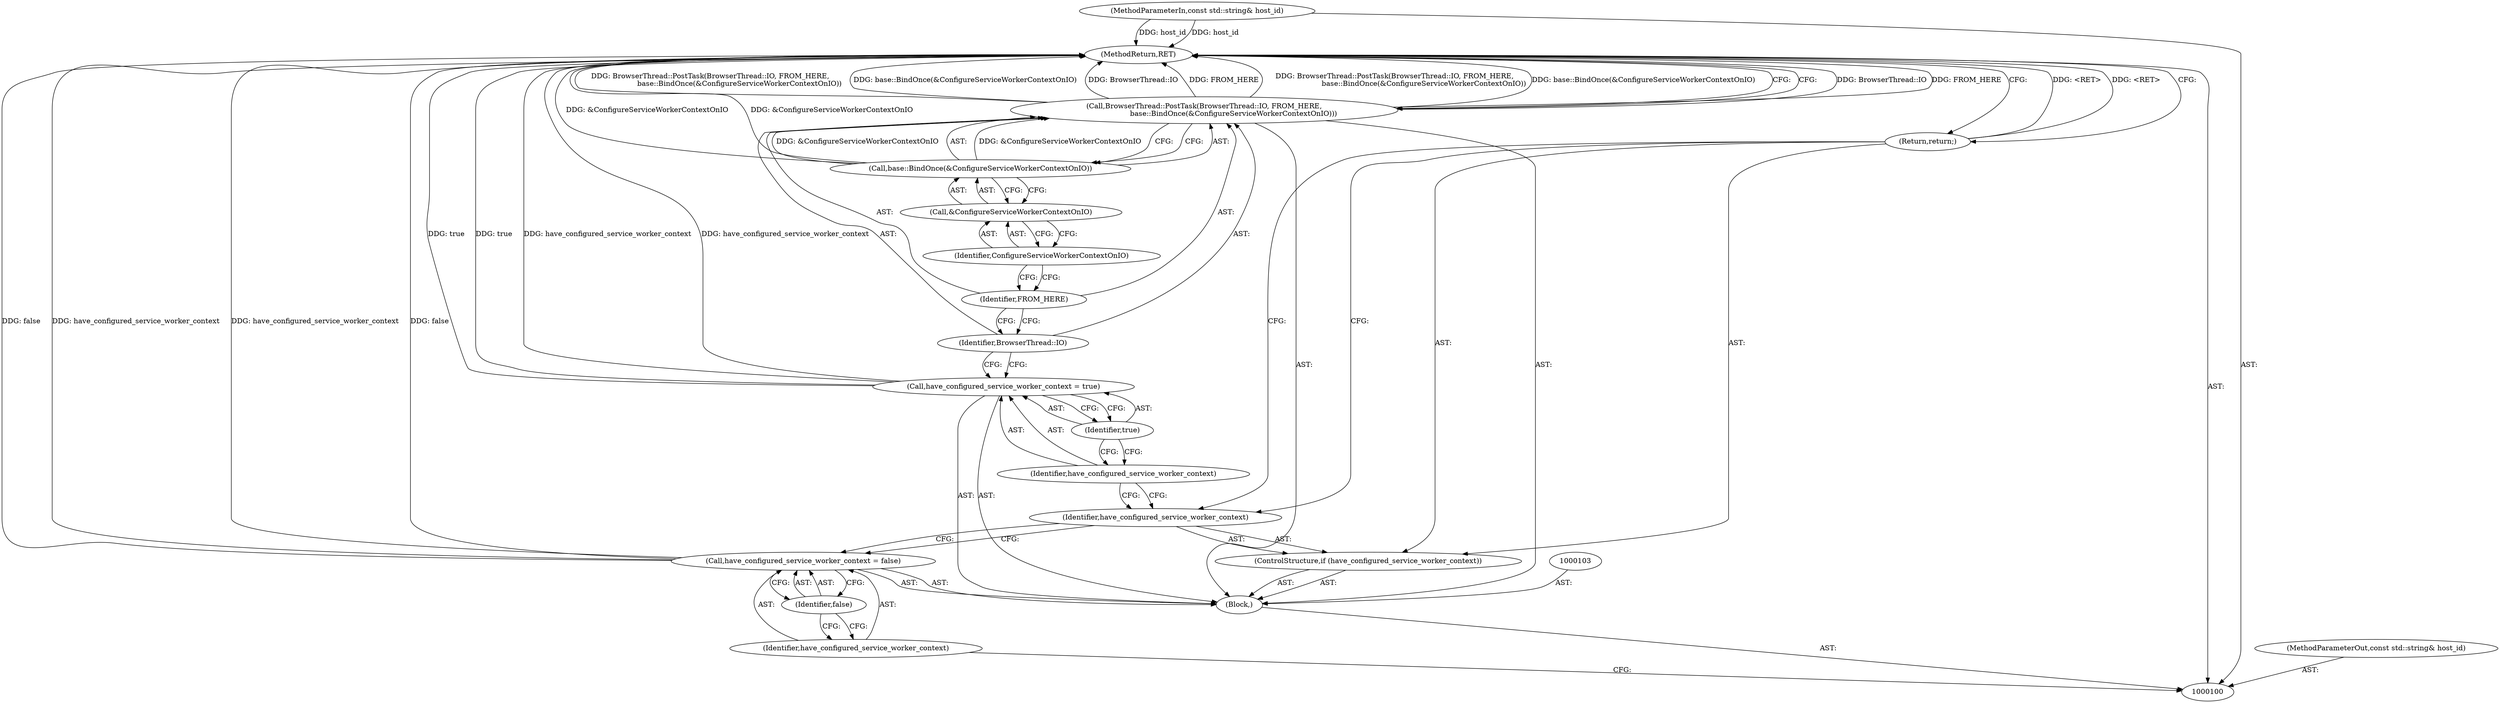 digraph "1_Chrome_3c8e4852477d5b1e2da877808c998dc57db9460f_18" {
"1000119" [label="(MethodReturn,RET)"];
"1000101" [label="(MethodParameterIn,const std::string& host_id)"];
"1000145" [label="(MethodParameterOut,const std::string& host_id)"];
"1000104" [label="(Call,have_configured_service_worker_context = false)"];
"1000105" [label="(Identifier,have_configured_service_worker_context)"];
"1000106" [label="(Identifier,false)"];
"1000107" [label="(ControlStructure,if (have_configured_service_worker_context))"];
"1000108" [label="(Identifier,have_configured_service_worker_context)"];
"1000109" [label="(Return,return;)"];
"1000110" [label="(Call,have_configured_service_worker_context = true)"];
"1000111" [label="(Identifier,have_configured_service_worker_context)"];
"1000112" [label="(Identifier,true)"];
"1000113" [label="(Call,BrowserThread::PostTask(BrowserThread::IO, FROM_HERE,\n                          base::BindOnce(&ConfigureServiceWorkerContextOnIO)))"];
"1000114" [label="(Identifier,BrowserThread::IO)"];
"1000115" [label="(Identifier,FROM_HERE)"];
"1000116" [label="(Call,base::BindOnce(&ConfigureServiceWorkerContextOnIO))"];
"1000117" [label="(Call,&ConfigureServiceWorkerContextOnIO)"];
"1000118" [label="(Identifier,ConfigureServiceWorkerContextOnIO)"];
"1000102" [label="(Block,)"];
"1000119" -> "1000100"  [label="AST: "];
"1000119" -> "1000109"  [label="CFG: "];
"1000119" -> "1000113"  [label="CFG: "];
"1000116" -> "1000119"  [label="DDG: &ConfigureServiceWorkerContextOnIO"];
"1000104" -> "1000119"  [label="DDG: have_configured_service_worker_context"];
"1000104" -> "1000119"  [label="DDG: false"];
"1000113" -> "1000119"  [label="DDG: BrowserThread::IO"];
"1000113" -> "1000119"  [label="DDG: FROM_HERE"];
"1000113" -> "1000119"  [label="DDG: BrowserThread::PostTask(BrowserThread::IO, FROM_HERE,\n                          base::BindOnce(&ConfigureServiceWorkerContextOnIO))"];
"1000113" -> "1000119"  [label="DDG: base::BindOnce(&ConfigureServiceWorkerContextOnIO)"];
"1000110" -> "1000119"  [label="DDG: true"];
"1000110" -> "1000119"  [label="DDG: have_configured_service_worker_context"];
"1000101" -> "1000119"  [label="DDG: host_id"];
"1000109" -> "1000119"  [label="DDG: <RET>"];
"1000101" -> "1000100"  [label="AST: "];
"1000101" -> "1000119"  [label="DDG: host_id"];
"1000145" -> "1000100"  [label="AST: "];
"1000104" -> "1000102"  [label="AST: "];
"1000104" -> "1000106"  [label="CFG: "];
"1000105" -> "1000104"  [label="AST: "];
"1000106" -> "1000104"  [label="AST: "];
"1000108" -> "1000104"  [label="CFG: "];
"1000104" -> "1000119"  [label="DDG: have_configured_service_worker_context"];
"1000104" -> "1000119"  [label="DDG: false"];
"1000105" -> "1000104"  [label="AST: "];
"1000105" -> "1000100"  [label="CFG: "];
"1000106" -> "1000105"  [label="CFG: "];
"1000106" -> "1000104"  [label="AST: "];
"1000106" -> "1000105"  [label="CFG: "];
"1000104" -> "1000106"  [label="CFG: "];
"1000107" -> "1000102"  [label="AST: "];
"1000108" -> "1000107"  [label="AST: "];
"1000109" -> "1000107"  [label="AST: "];
"1000108" -> "1000107"  [label="AST: "];
"1000108" -> "1000104"  [label="CFG: "];
"1000109" -> "1000108"  [label="CFG: "];
"1000111" -> "1000108"  [label="CFG: "];
"1000109" -> "1000107"  [label="AST: "];
"1000109" -> "1000108"  [label="CFG: "];
"1000119" -> "1000109"  [label="CFG: "];
"1000109" -> "1000119"  [label="DDG: <RET>"];
"1000110" -> "1000102"  [label="AST: "];
"1000110" -> "1000112"  [label="CFG: "];
"1000111" -> "1000110"  [label="AST: "];
"1000112" -> "1000110"  [label="AST: "];
"1000114" -> "1000110"  [label="CFG: "];
"1000110" -> "1000119"  [label="DDG: true"];
"1000110" -> "1000119"  [label="DDG: have_configured_service_worker_context"];
"1000111" -> "1000110"  [label="AST: "];
"1000111" -> "1000108"  [label="CFG: "];
"1000112" -> "1000111"  [label="CFG: "];
"1000112" -> "1000110"  [label="AST: "];
"1000112" -> "1000111"  [label="CFG: "];
"1000110" -> "1000112"  [label="CFG: "];
"1000113" -> "1000102"  [label="AST: "];
"1000113" -> "1000116"  [label="CFG: "];
"1000114" -> "1000113"  [label="AST: "];
"1000115" -> "1000113"  [label="AST: "];
"1000116" -> "1000113"  [label="AST: "];
"1000119" -> "1000113"  [label="CFG: "];
"1000113" -> "1000119"  [label="DDG: BrowserThread::IO"];
"1000113" -> "1000119"  [label="DDG: FROM_HERE"];
"1000113" -> "1000119"  [label="DDG: BrowserThread::PostTask(BrowserThread::IO, FROM_HERE,\n                          base::BindOnce(&ConfigureServiceWorkerContextOnIO))"];
"1000113" -> "1000119"  [label="DDG: base::BindOnce(&ConfigureServiceWorkerContextOnIO)"];
"1000116" -> "1000113"  [label="DDG: &ConfigureServiceWorkerContextOnIO"];
"1000114" -> "1000113"  [label="AST: "];
"1000114" -> "1000110"  [label="CFG: "];
"1000115" -> "1000114"  [label="CFG: "];
"1000115" -> "1000113"  [label="AST: "];
"1000115" -> "1000114"  [label="CFG: "];
"1000118" -> "1000115"  [label="CFG: "];
"1000116" -> "1000113"  [label="AST: "];
"1000116" -> "1000117"  [label="CFG: "];
"1000117" -> "1000116"  [label="AST: "];
"1000113" -> "1000116"  [label="CFG: "];
"1000116" -> "1000119"  [label="DDG: &ConfigureServiceWorkerContextOnIO"];
"1000116" -> "1000113"  [label="DDG: &ConfigureServiceWorkerContextOnIO"];
"1000117" -> "1000116"  [label="AST: "];
"1000117" -> "1000118"  [label="CFG: "];
"1000118" -> "1000117"  [label="AST: "];
"1000116" -> "1000117"  [label="CFG: "];
"1000118" -> "1000117"  [label="AST: "];
"1000118" -> "1000115"  [label="CFG: "];
"1000117" -> "1000118"  [label="CFG: "];
"1000102" -> "1000100"  [label="AST: "];
"1000103" -> "1000102"  [label="AST: "];
"1000104" -> "1000102"  [label="AST: "];
"1000107" -> "1000102"  [label="AST: "];
"1000110" -> "1000102"  [label="AST: "];
"1000113" -> "1000102"  [label="AST: "];
}
